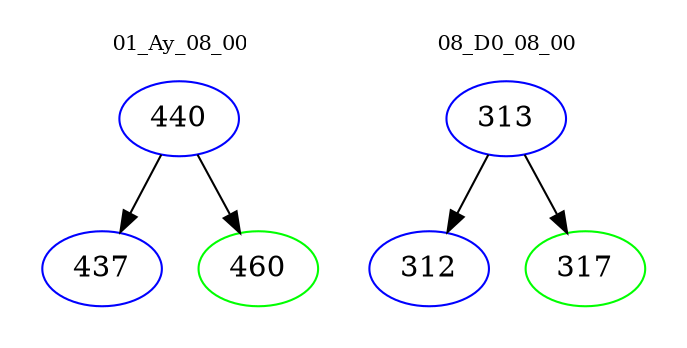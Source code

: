 digraph{
subgraph cluster_0 {
color = white
label = "01_Ay_08_00";
fontsize=10;
T0_440 [label="440", color="blue"]
T0_440 -> T0_437 [color="black"]
T0_437 [label="437", color="blue"]
T0_440 -> T0_460 [color="black"]
T0_460 [label="460", color="green"]
}
subgraph cluster_1 {
color = white
label = "08_D0_08_00";
fontsize=10;
T1_313 [label="313", color="blue"]
T1_313 -> T1_312 [color="black"]
T1_312 [label="312", color="blue"]
T1_313 -> T1_317 [color="black"]
T1_317 [label="317", color="green"]
}
}
